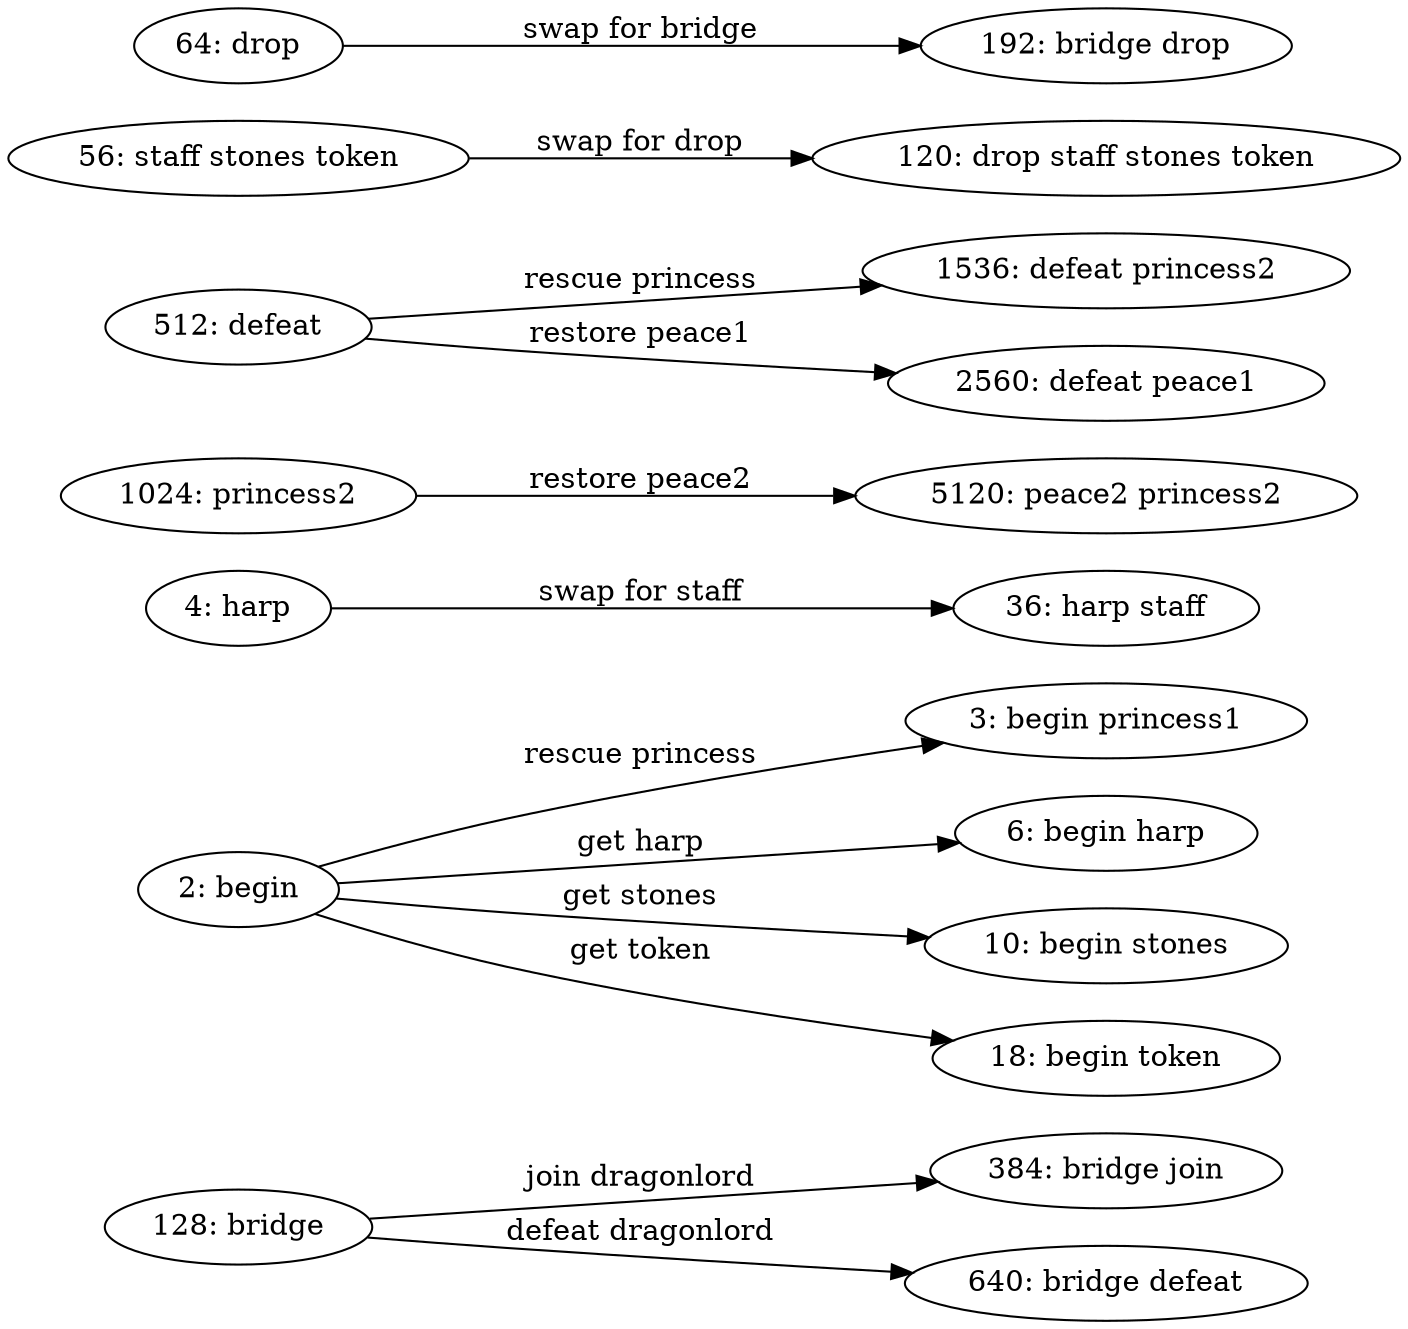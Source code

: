digraph G {
graph [compound=true rankdir="LR"]
"128" -> 384    [label="join dragonlord"]
"128" -> 640    [label="defeat dragonlord"]
"2" -> 3      [label="rescue princess"]
"2" -> 6      [label="get harp"]
"2" -> 10     [label="get stones"]
"2" -> 18     [label="get token"]
"4" -> 36     [label="swap for staff"]
"1024" -> 5120   [label="restore peace2"]
"512" -> 1536   [label="rescue princess"]
"512" -> 2560   [label="restore peace1"]
"56" -> 120    [label="swap for drop"]
"64" -> 192    [label="swap for bridge"]
128 [label="128: bridge"]
640 [label="640: bridge defeat"]
2 [label="2: begin"]
3 [label="3: begin princess1"]
384 [label="384: bridge join"]
4 [label="4: harp"]
6 [label="6: begin harp"]
1024 [label="1024: princess2"]
5120 [label="5120: peace2 princess2"]
512 [label="512: defeat"]
10 [label="10: begin stones"]
18 [label="18: begin token"]
36 [label="36: harp staff"]
1536 [label="1536: defeat princess2"]
56 [label="56: staff stones token"]
64 [label="64: drop"]
192 [label="192: bridge drop"]
2560 [label="2560: defeat peace1"]
120 [label="120: drop staff stones token"]
}
